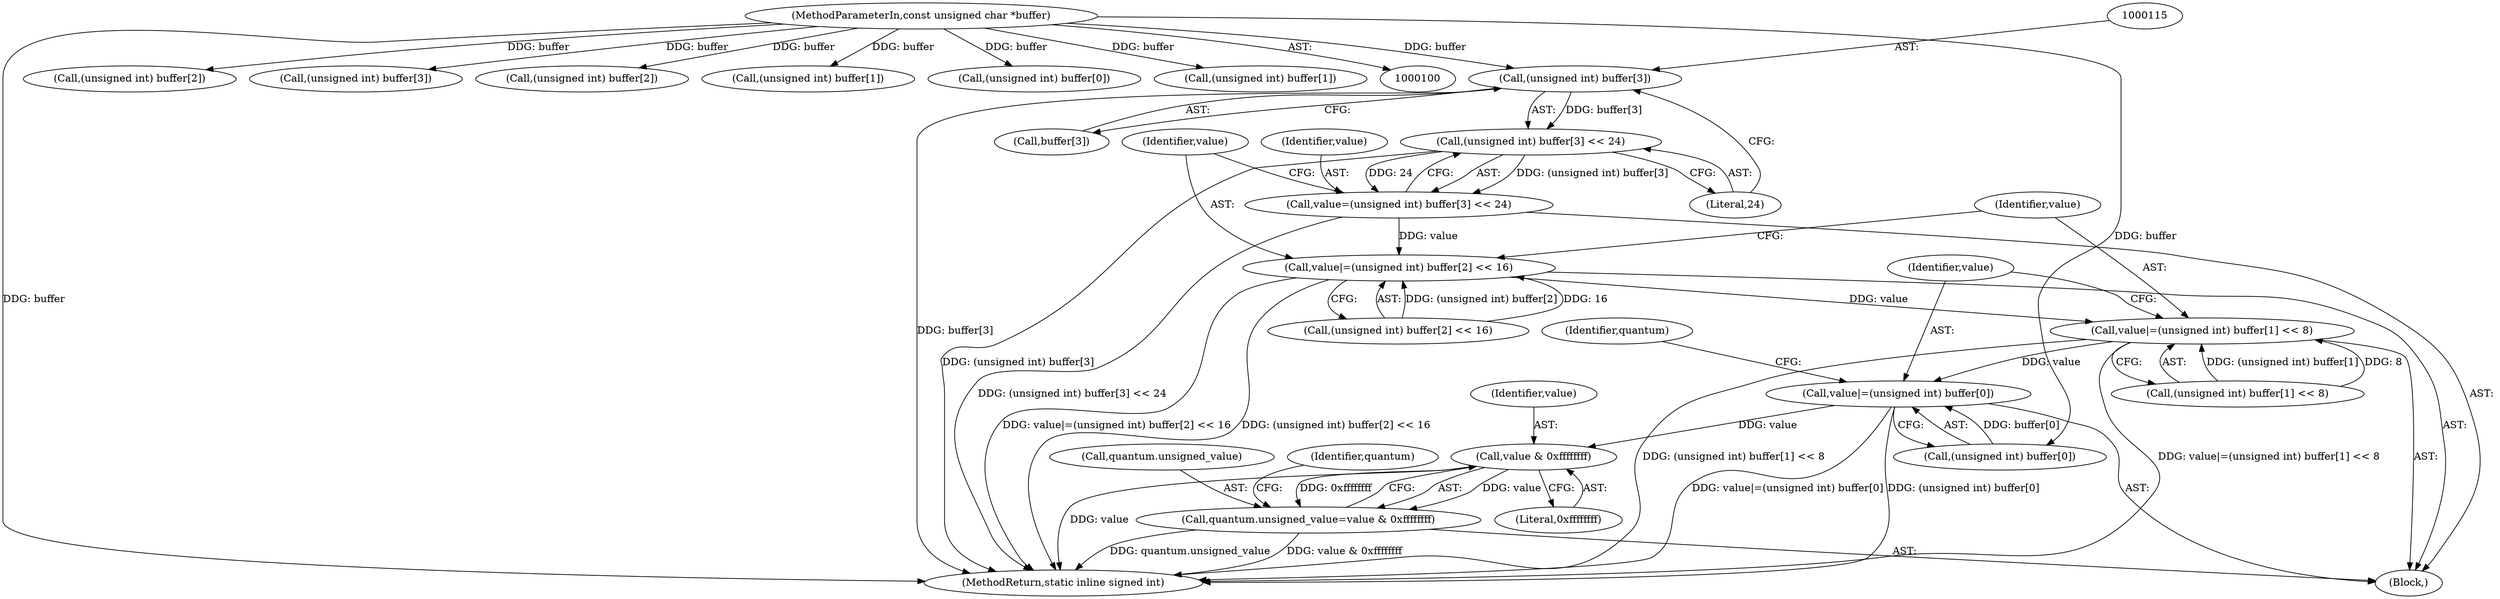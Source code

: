 digraph "0_ImageMagick_d8ab7f046587f2e9f734b687ba7e6e10147c294b_8@array" {
"1000114" [label="(Call,(unsigned int) buffer[3])"];
"1000102" [label="(MethodParameterIn,const unsigned char *buffer)"];
"1000113" [label="(Call,(unsigned int) buffer[3] << 24)"];
"1000111" [label="(Call,value=(unsigned int) buffer[3] << 24)"];
"1000120" [label="(Call,value|=(unsigned int) buffer[2] << 16)"];
"1000129" [label="(Call,value|=(unsigned int) buffer[1] << 8)"];
"1000138" [label="(Call,value|=(unsigned int) buffer[0])"];
"1000149" [label="(Call,value & 0xffffffff)"];
"1000145" [label="(Call,quantum.unsigned_value=value & 0xffffffff)"];
"1000140" [label="(Call,(unsigned int) buffer[0])"];
"1000177" [label="(Call,(unsigned int) buffer[2])"];
"1000146" [label="(Call,quantum.unsigned_value)"];
"1000112" [label="(Identifier,value)"];
"1000122" [label="(Call,(unsigned int) buffer[2] << 16)"];
"1000139" [label="(Identifier,value)"];
"1000113" [label="(Call,(unsigned int) buffer[3] << 24)"];
"1000116" [label="(Call,buffer[3])"];
"1000114" [label="(Call,(unsigned int) buffer[3])"];
"1000111" [label="(Call,value=(unsigned int) buffer[3] << 24)"];
"1000147" [label="(Identifier,quantum)"];
"1000154" [label="(Identifier,quantum)"];
"1000151" [label="(Literal,0xffffffff)"];
"1000110" [label="(Block,)"];
"1000131" [label="(Call,(unsigned int) buffer[1] << 8)"];
"1000150" [label="(Identifier,value)"];
"1000138" [label="(Call,value|=(unsigned int) buffer[0])"];
"1000129" [label="(Call,value|=(unsigned int) buffer[1] << 8)"];
"1000149" [label="(Call,value & 0xffffffff)"];
"1000121" [label="(Identifier,value)"];
"1000185" [label="(Call,(unsigned int) buffer[3])"];
"1000102" [label="(MethodParameterIn,const unsigned char *buffer)"];
"1000123" [label="(Call,(unsigned int) buffer[2])"];
"1000130" [label="(Identifier,value)"];
"1000201" [label="(MethodReturn,static inline signed int)"];
"1000132" [label="(Call,(unsigned int) buffer[1])"];
"1000159" [label="(Call,(unsigned int) buffer[0])"];
"1000168" [label="(Call,(unsigned int) buffer[1])"];
"1000120" [label="(Call,value|=(unsigned int) buffer[2] << 16)"];
"1000119" [label="(Literal,24)"];
"1000145" [label="(Call,quantum.unsigned_value=value & 0xffffffff)"];
"1000114" -> "1000113"  [label="AST: "];
"1000114" -> "1000116"  [label="CFG: "];
"1000115" -> "1000114"  [label="AST: "];
"1000116" -> "1000114"  [label="AST: "];
"1000119" -> "1000114"  [label="CFG: "];
"1000114" -> "1000201"  [label="DDG: buffer[3]"];
"1000114" -> "1000113"  [label="DDG: buffer[3]"];
"1000102" -> "1000114"  [label="DDG: buffer"];
"1000102" -> "1000100"  [label="AST: "];
"1000102" -> "1000201"  [label="DDG: buffer"];
"1000102" -> "1000123"  [label="DDG: buffer"];
"1000102" -> "1000132"  [label="DDG: buffer"];
"1000102" -> "1000140"  [label="DDG: buffer"];
"1000102" -> "1000159"  [label="DDG: buffer"];
"1000102" -> "1000168"  [label="DDG: buffer"];
"1000102" -> "1000177"  [label="DDG: buffer"];
"1000102" -> "1000185"  [label="DDG: buffer"];
"1000113" -> "1000111"  [label="AST: "];
"1000113" -> "1000119"  [label="CFG: "];
"1000119" -> "1000113"  [label="AST: "];
"1000111" -> "1000113"  [label="CFG: "];
"1000113" -> "1000201"  [label="DDG: (unsigned int) buffer[3]"];
"1000113" -> "1000111"  [label="DDG: (unsigned int) buffer[3]"];
"1000113" -> "1000111"  [label="DDG: 24"];
"1000111" -> "1000110"  [label="AST: "];
"1000112" -> "1000111"  [label="AST: "];
"1000121" -> "1000111"  [label="CFG: "];
"1000111" -> "1000201"  [label="DDG: (unsigned int) buffer[3] << 24"];
"1000111" -> "1000120"  [label="DDG: value"];
"1000120" -> "1000110"  [label="AST: "];
"1000120" -> "1000122"  [label="CFG: "];
"1000121" -> "1000120"  [label="AST: "];
"1000122" -> "1000120"  [label="AST: "];
"1000130" -> "1000120"  [label="CFG: "];
"1000120" -> "1000201"  [label="DDG: value|=(unsigned int) buffer[2] << 16"];
"1000120" -> "1000201"  [label="DDG: (unsigned int) buffer[2] << 16"];
"1000122" -> "1000120"  [label="DDG: (unsigned int) buffer[2]"];
"1000122" -> "1000120"  [label="DDG: 16"];
"1000120" -> "1000129"  [label="DDG: value"];
"1000129" -> "1000110"  [label="AST: "];
"1000129" -> "1000131"  [label="CFG: "];
"1000130" -> "1000129"  [label="AST: "];
"1000131" -> "1000129"  [label="AST: "];
"1000139" -> "1000129"  [label="CFG: "];
"1000129" -> "1000201"  [label="DDG: value|=(unsigned int) buffer[1] << 8"];
"1000129" -> "1000201"  [label="DDG: (unsigned int) buffer[1] << 8"];
"1000131" -> "1000129"  [label="DDG: (unsigned int) buffer[1]"];
"1000131" -> "1000129"  [label="DDG: 8"];
"1000129" -> "1000138"  [label="DDG: value"];
"1000138" -> "1000110"  [label="AST: "];
"1000138" -> "1000140"  [label="CFG: "];
"1000139" -> "1000138"  [label="AST: "];
"1000140" -> "1000138"  [label="AST: "];
"1000147" -> "1000138"  [label="CFG: "];
"1000138" -> "1000201"  [label="DDG: (unsigned int) buffer[0]"];
"1000138" -> "1000201"  [label="DDG: value|=(unsigned int) buffer[0]"];
"1000140" -> "1000138"  [label="DDG: buffer[0]"];
"1000138" -> "1000149"  [label="DDG: value"];
"1000149" -> "1000145"  [label="AST: "];
"1000149" -> "1000151"  [label="CFG: "];
"1000150" -> "1000149"  [label="AST: "];
"1000151" -> "1000149"  [label="AST: "];
"1000145" -> "1000149"  [label="CFG: "];
"1000149" -> "1000201"  [label="DDG: value"];
"1000149" -> "1000145"  [label="DDG: value"];
"1000149" -> "1000145"  [label="DDG: 0xffffffff"];
"1000145" -> "1000110"  [label="AST: "];
"1000146" -> "1000145"  [label="AST: "];
"1000154" -> "1000145"  [label="CFG: "];
"1000145" -> "1000201"  [label="DDG: quantum.unsigned_value"];
"1000145" -> "1000201"  [label="DDG: value & 0xffffffff"];
}
